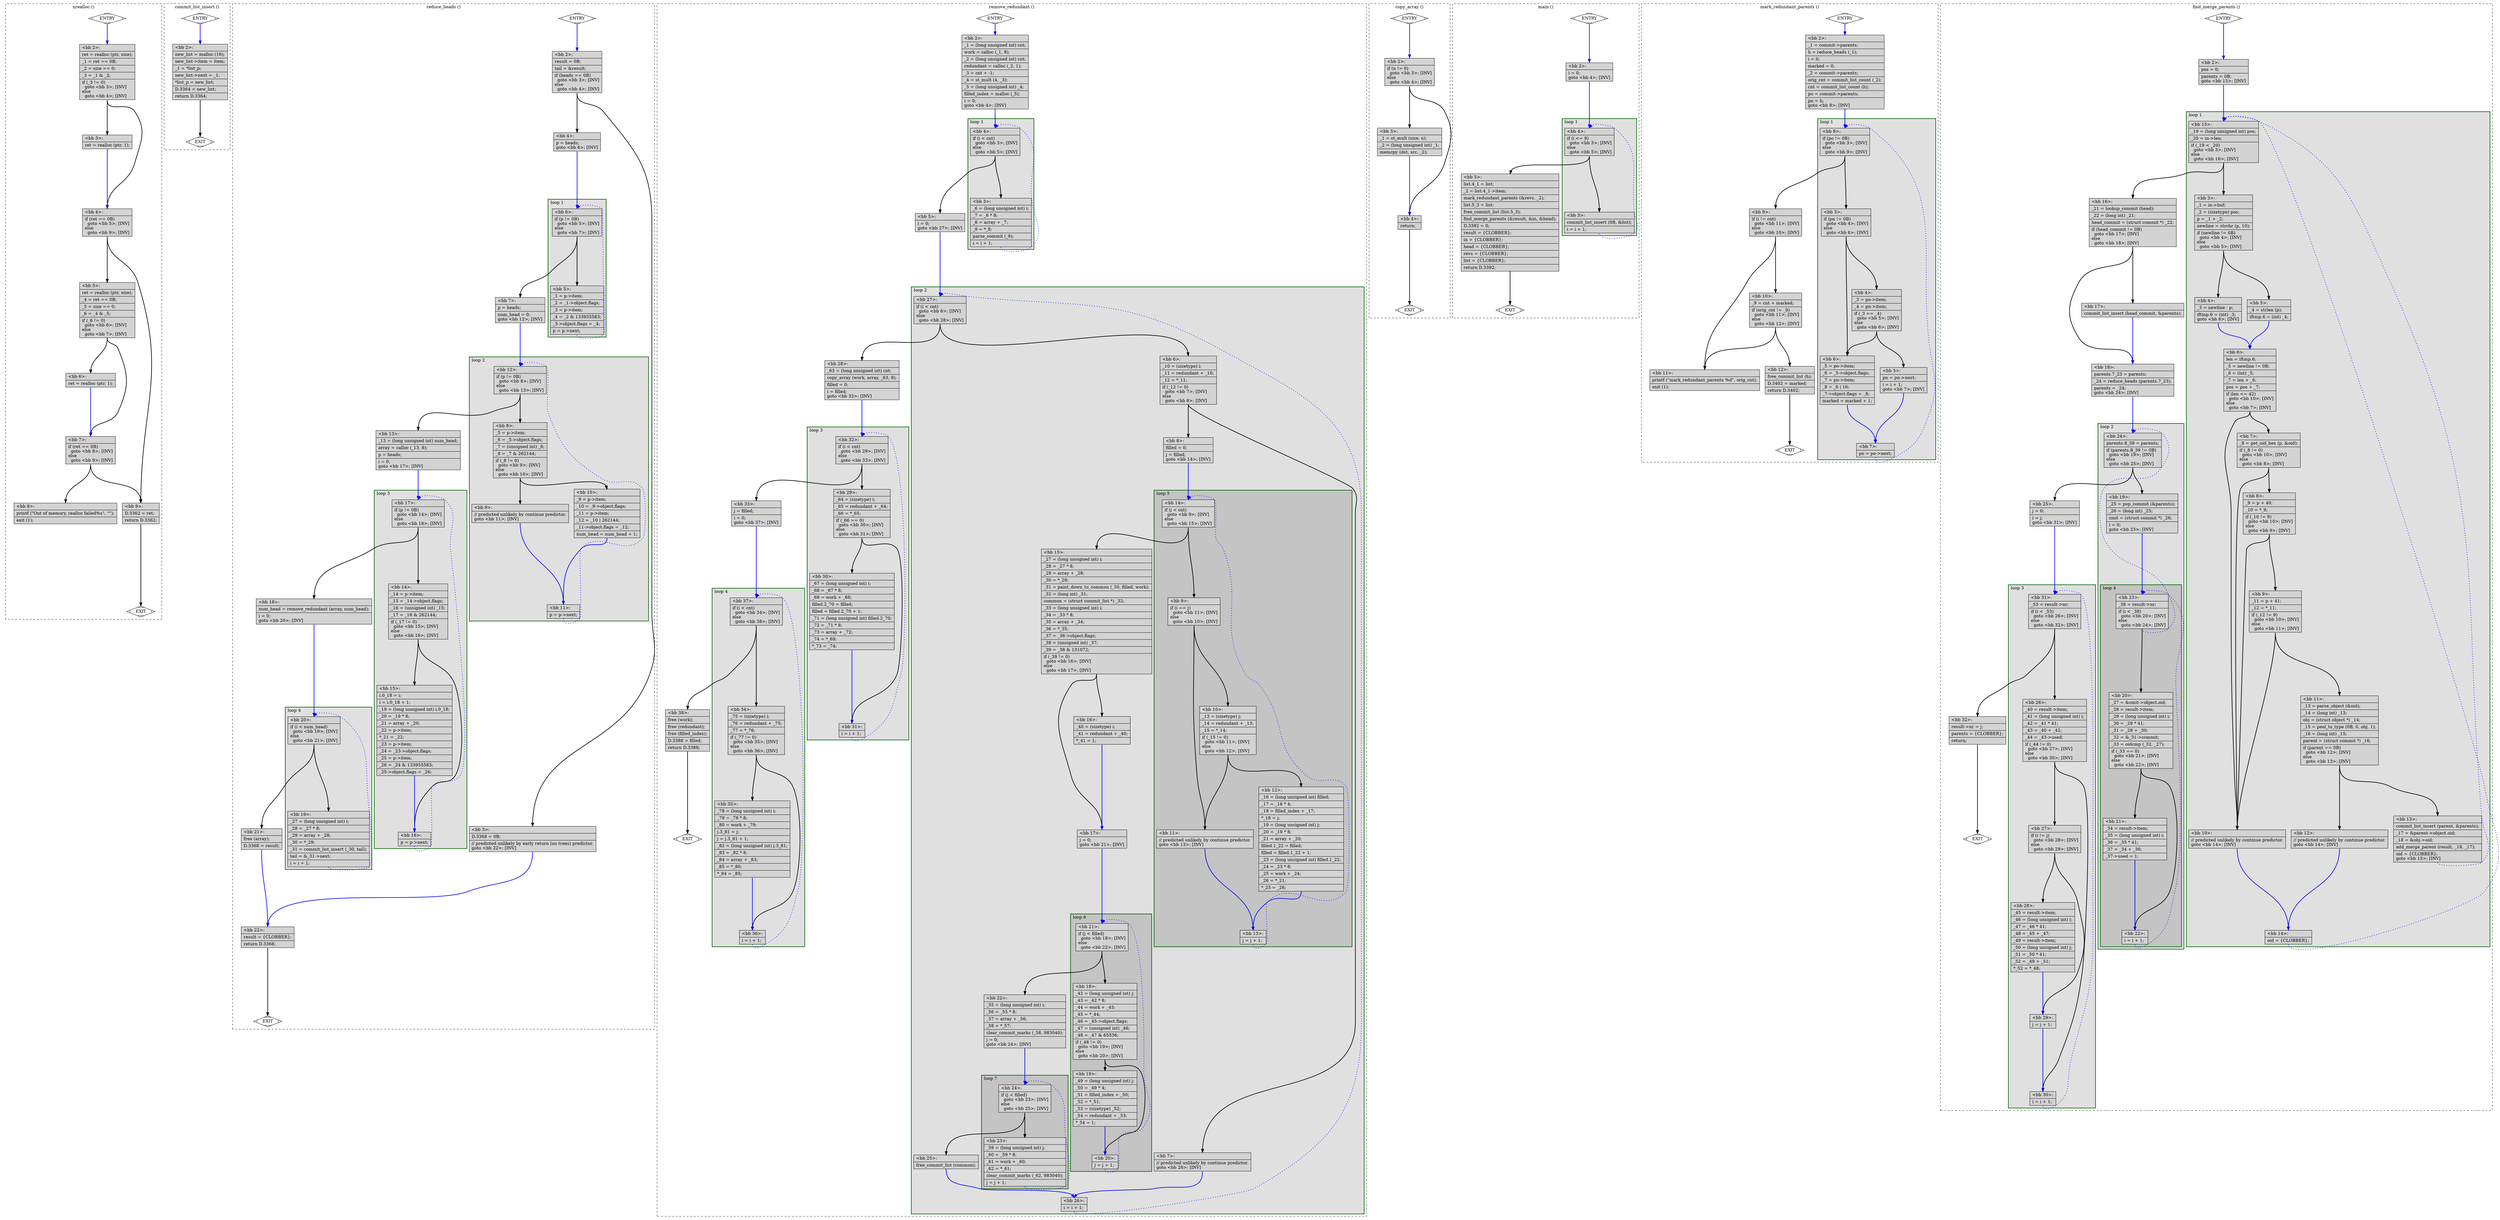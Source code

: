 digraph "test.o-git_leak_4.c.015t.cfg" {
overlap=false;
subgraph "cluster_xrealloc" {
	style="dashed";
	color="black";
	label="xrealloc ()";
	fn_26_basic_block_0 [shape=Mdiamond,style=filled,fillcolor=white,label="ENTRY"];

	fn_26_basic_block_1 [shape=Mdiamond,style=filled,fillcolor=white,label="EXIT"];

	fn_26_basic_block_2 [shape=record,style=filled,fillcolor=lightgrey,label="{\<bb\ 2\>:\l\
|ret\ =\ realloc\ (ptr,\ size);\l\
|_1\ =\ ret\ ==\ 0B;\l\
|_2\ =\ size\ ==\ 0;\l\
|_3\ =\ _1\ &\ _2;\l\
|if\ (_3\ !=\ 0)\l\
\ \ goto\ \<bb\ 3\>;\ [INV]\l\
else\l\
\ \ goto\ \<bb\ 4\>;\ [INV]\l\
}"];

	fn_26_basic_block_3 [shape=record,style=filled,fillcolor=lightgrey,label="{\<bb\ 3\>:\l\
|ret\ =\ realloc\ (ptr,\ 1);\l\
}"];

	fn_26_basic_block_4 [shape=record,style=filled,fillcolor=lightgrey,label="{\<bb\ 4\>:\l\
|if\ (ret\ ==\ 0B)\l\
\ \ goto\ \<bb\ 5\>;\ [INV]\l\
else\l\
\ \ goto\ \<bb\ 9\>;\ [INV]\l\
}"];

	fn_26_basic_block_5 [shape=record,style=filled,fillcolor=lightgrey,label="{\<bb\ 5\>:\l\
|ret\ =\ realloc\ (ptr,\ size);\l\
|_4\ =\ ret\ ==\ 0B;\l\
|_5\ =\ size\ ==\ 0;\l\
|_6\ =\ _4\ &\ _5;\l\
|if\ (_6\ !=\ 0)\l\
\ \ goto\ \<bb\ 6\>;\ [INV]\l\
else\l\
\ \ goto\ \<bb\ 7\>;\ [INV]\l\
}"];

	fn_26_basic_block_6 [shape=record,style=filled,fillcolor=lightgrey,label="{\<bb\ 6\>:\l\
|ret\ =\ realloc\ (ptr,\ 1);\l\
}"];

	fn_26_basic_block_7 [shape=record,style=filled,fillcolor=lightgrey,label="{\<bb\ 7\>:\l\
|if\ (ret\ ==\ 0B)\l\
\ \ goto\ \<bb\ 8\>;\ [INV]\l\
else\l\
\ \ goto\ \<bb\ 9\>;\ [INV]\l\
}"];

	fn_26_basic_block_8 [shape=record,style=filled,fillcolor=lightgrey,label="{\<bb\ 8\>:\l\
|printf\ (\"Out\ of\ memory,\ realloc\ failed%s\",\ \"\");\l\
|exit\ (1);\l\
}"];

	fn_26_basic_block_9 [shape=record,style=filled,fillcolor=lightgrey,label="{\<bb\ 9\>:\l\
|D.3362\ =\ ret;\l\
|return\ D.3362;\l\
}"];

	fn_26_basic_block_0:s -> fn_26_basic_block_2:n [style="solid,bold",color=blue,weight=100,constraint=true];
	fn_26_basic_block_2:s -> fn_26_basic_block_3:n [style="solid,bold",color=black,weight=10,constraint=true];
	fn_26_basic_block_2:s -> fn_26_basic_block_4:n [style="solid,bold",color=black,weight=10,constraint=true];
	fn_26_basic_block_3:s -> fn_26_basic_block_4:n [style="solid,bold",color=blue,weight=100,constraint=true];
	fn_26_basic_block_4:s -> fn_26_basic_block_5:n [style="solid,bold",color=black,weight=10,constraint=true];
	fn_26_basic_block_4:s -> fn_26_basic_block_9:n [style="solid,bold",color=black,weight=10,constraint=true];
	fn_26_basic_block_5:s -> fn_26_basic_block_6:n [style="solid,bold",color=black,weight=10,constraint=true];
	fn_26_basic_block_5:s -> fn_26_basic_block_7:n [style="solid,bold",color=black,weight=10,constraint=true];
	fn_26_basic_block_6:s -> fn_26_basic_block_7:n [style="solid,bold",color=blue,weight=100,constraint=true];
	fn_26_basic_block_7:s -> fn_26_basic_block_8:n [style="solid,bold",color=black,weight=10,constraint=true];
	fn_26_basic_block_7:s -> fn_26_basic_block_9:n [style="solid,bold",color=black,weight=10,constraint=true];
	fn_26_basic_block_9:s -> fn_26_basic_block_1:n [style="solid,bold",color=black,weight=10,constraint=true];
	fn_26_basic_block_0:s -> fn_26_basic_block_1:n [style="invis",constraint=true];
}
subgraph "cluster_commit_list_insert" {
	style="dashed";
	color="black";
	label="commit_list_insert ()";
	fn_27_basic_block_0 [shape=Mdiamond,style=filled,fillcolor=white,label="ENTRY"];

	fn_27_basic_block_1 [shape=Mdiamond,style=filled,fillcolor=white,label="EXIT"];

	fn_27_basic_block_2 [shape=record,style=filled,fillcolor=lightgrey,label="{\<bb\ 2\>:\l\
|new_list\ =\ malloc\ (16);\l\
|new_list-\>item\ =\ item;\l\
|_1\ =\ *list_p;\l\
|new_list-\>next\ =\ _1;\l\
|*list_p\ =\ new_list;\l\
|D.3364\ =\ new_list;\l\
|return\ D.3364;\l\
}"];

	fn_27_basic_block_0:s -> fn_27_basic_block_2:n [style="solid,bold",color=blue,weight=100,constraint=true];
	fn_27_basic_block_2:s -> fn_27_basic_block_1:n [style="solid,bold",color=black,weight=10,constraint=true];
	fn_27_basic_block_0:s -> fn_27_basic_block_1:n [style="invis",constraint=true];
}
subgraph "cluster_reduce_heads" {
	style="dashed";
	color="black";
	label="reduce_heads ()";
	subgraph cluster_29_4 {
	style="filled";
	color="darkgreen";
	fillcolor="grey88";
	label="loop 4";
	labeljust=l;
	penwidth=2;
	fn_29_basic_block_20 [shape=record,style=filled,fillcolor=lightgrey,label="{\<bb\ 20\>:\l\
|if\ (i\ \<\ num_head)\l\
\ \ goto\ \<bb\ 19\>;\ [INV]\l\
else\l\
\ \ goto\ \<bb\ 21\>;\ [INV]\l\
}"];

	fn_29_basic_block_19 [shape=record,style=filled,fillcolor=lightgrey,label="{\<bb\ 19\>:\l\
|_27\ =\ (long\ unsigned\ int)\ i;\l\
|_28\ =\ _27\ *\ 8;\l\
|_29\ =\ array\ +\ _28;\l\
|_30\ =\ *_29;\l\
|_31\ =\ commit_list_insert\ (_30,\ tail);\l\
|tail\ =\ &_31-\>next;\l\
|i\ =\ i\ +\ 1;\l\
}"];

	}
	subgraph cluster_29_3 {
	style="filled";
	color="darkgreen";
	fillcolor="grey88";
	label="loop 3";
	labeljust=l;
	penwidth=2;
	fn_29_basic_block_17 [shape=record,style=filled,fillcolor=lightgrey,label="{\<bb\ 17\>:\l\
|if\ (p\ !=\ 0B)\l\
\ \ goto\ \<bb\ 14\>;\ [INV]\l\
else\l\
\ \ goto\ \<bb\ 18\>;\ [INV]\l\
}"];

	fn_29_basic_block_14 [shape=record,style=filled,fillcolor=lightgrey,label="{\<bb\ 14\>:\l\
|_14\ =\ p-\>item;\l\
|_15\ =\ _14-\>object.flags;\l\
|_16\ =\ (unsigned\ int)\ _15;\l\
|_17\ =\ _16\ &\ 262144;\l\
|if\ (_17\ !=\ 0)\l\
\ \ goto\ \<bb\ 15\>;\ [INV]\l\
else\l\
\ \ goto\ \<bb\ 16\>;\ [INV]\l\
}"];

	fn_29_basic_block_15 [shape=record,style=filled,fillcolor=lightgrey,label="{\<bb\ 15\>:\l\
|i.0_18\ =\ i;\l\
|i\ =\ i.0_18\ +\ 1;\l\
|_19\ =\ (long\ unsigned\ int)\ i.0_18;\l\
|_20\ =\ _19\ *\ 8;\l\
|_21\ =\ array\ +\ _20;\l\
|_22\ =\ p-\>item;\l\
|*_21\ =\ _22;\l\
|_23\ =\ p-\>item;\l\
|_24\ =\ _23-\>object.flags;\l\
|_25\ =\ p-\>item;\l\
|_26\ =\ _24\ &\ 133955583;\l\
|_25-\>object.flags\ =\ _26;\l\
}"];

	fn_29_basic_block_16 [shape=record,style=filled,fillcolor=lightgrey,label="{\<bb\ 16\>:\l\
|p\ =\ p-\>next;\l\
}"];

	}
	subgraph cluster_29_2 {
	style="filled";
	color="darkgreen";
	fillcolor="grey88";
	label="loop 2";
	labeljust=l;
	penwidth=2;
	fn_29_basic_block_12 [shape=record,style=filled,fillcolor=lightgrey,label="{\<bb\ 12\>:\l\
|if\ (p\ !=\ 0B)\l\
\ \ goto\ \<bb\ 8\>;\ [INV]\l\
else\l\
\ \ goto\ \<bb\ 13\>;\ [INV]\l\
}"];

	fn_29_basic_block_8 [shape=record,style=filled,fillcolor=lightgrey,label="{\<bb\ 8\>:\l\
|_5\ =\ p-\>item;\l\
|_6\ =\ _5-\>object.flags;\l\
|_7\ =\ (unsigned\ int)\ _6;\l\
|_8\ =\ _7\ &\ 262144;\l\
|if\ (_8\ !=\ 0)\l\
\ \ goto\ \<bb\ 9\>;\ [INV]\l\
else\l\
\ \ goto\ \<bb\ 10\>;\ [INV]\l\
}"];

	fn_29_basic_block_9 [shape=record,style=filled,fillcolor=lightgrey,label="{\<bb\ 9\>:\l\
|//\ predicted\ unlikely\ by\ continue\ predictor.\l\
goto\ \<bb\ 11\>;\ [INV]\l\
}"];

	fn_29_basic_block_10 [shape=record,style=filled,fillcolor=lightgrey,label="{\<bb\ 10\>:\l\
|_9\ =\ p-\>item;\l\
|_10\ =\ _9-\>object.flags;\l\
|_11\ =\ p-\>item;\l\
|_12\ =\ _10\ \|\ 262144;\l\
|_11-\>object.flags\ =\ _12;\l\
|num_head\ =\ num_head\ +\ 1;\l\
}"];

	fn_29_basic_block_11 [shape=record,style=filled,fillcolor=lightgrey,label="{\<bb\ 11\>:\l\
|p\ =\ p-\>next;\l\
}"];

	}
	subgraph cluster_29_1 {
	style="filled";
	color="darkgreen";
	fillcolor="grey88";
	label="loop 1";
	labeljust=l;
	penwidth=2;
	fn_29_basic_block_6 [shape=record,style=filled,fillcolor=lightgrey,label="{\<bb\ 6\>:\l\
|if\ (p\ !=\ 0B)\l\
\ \ goto\ \<bb\ 5\>;\ [INV]\l\
else\l\
\ \ goto\ \<bb\ 7\>;\ [INV]\l\
}"];

	fn_29_basic_block_5 [shape=record,style=filled,fillcolor=lightgrey,label="{\<bb\ 5\>:\l\
|_1\ =\ p-\>item;\l\
|_2\ =\ _1-\>object.flags;\l\
|_3\ =\ p-\>item;\l\
|_4\ =\ _2\ &\ 133955583;\l\
|_3-\>object.flags\ =\ _4;\l\
|p\ =\ p-\>next;\l\
}"];

	}
	fn_29_basic_block_0 [shape=Mdiamond,style=filled,fillcolor=white,label="ENTRY"];

	fn_29_basic_block_1 [shape=Mdiamond,style=filled,fillcolor=white,label="EXIT"];

	fn_29_basic_block_2 [shape=record,style=filled,fillcolor=lightgrey,label="{\<bb\ 2\>:\l\
|result\ =\ 0B;\l\
|tail\ =\ &result;\l\
|if\ (heads\ ==\ 0B)\l\
\ \ goto\ \<bb\ 3\>;\ [INV]\l\
else\l\
\ \ goto\ \<bb\ 4\>;\ [INV]\l\
}"];

	fn_29_basic_block_3 [shape=record,style=filled,fillcolor=lightgrey,label="{\<bb\ 3\>:\l\
|D.3368\ =\ 0B;\l\
|//\ predicted\ unlikely\ by\ early\ return\ (on\ trees)\ predictor.\l\
goto\ \<bb\ 22\>;\ [INV]\l\
}"];

	fn_29_basic_block_4 [shape=record,style=filled,fillcolor=lightgrey,label="{\<bb\ 4\>:\l\
|p\ =\ heads;\l\
goto\ \<bb\ 6\>;\ [INV]\l\
}"];

	fn_29_basic_block_7 [shape=record,style=filled,fillcolor=lightgrey,label="{\<bb\ 7\>:\l\
|p\ =\ heads;\l\
|num_head\ =\ 0;\l\
goto\ \<bb\ 12\>;\ [INV]\l\
}"];

	fn_29_basic_block_13 [shape=record,style=filled,fillcolor=lightgrey,label="{\<bb\ 13\>:\l\
|_13\ =\ (long\ unsigned\ int)\ num_head;\l\
|array\ =\ calloc\ (_13,\ 8);\l\
|p\ =\ heads;\l\
|i\ =\ 0;\l\
goto\ \<bb\ 17\>;\ [INV]\l\
}"];

	fn_29_basic_block_18 [shape=record,style=filled,fillcolor=lightgrey,label="{\<bb\ 18\>:\l\
|num_head\ =\ remove_redundant\ (array,\ num_head);\l\
|i\ =\ 0;\l\
goto\ \<bb\ 20\>;\ [INV]\l\
}"];

	fn_29_basic_block_21 [shape=record,style=filled,fillcolor=lightgrey,label="{\<bb\ 21\>:\l\
|free\ (array);\l\
|D.3368\ =\ result;\l\
}"];

	fn_29_basic_block_22 [shape=record,style=filled,fillcolor=lightgrey,label="{\<bb\ 22\>:\l\
|result\ =\ \{CLOBBER\};\l\
|return\ D.3368;\l\
}"];

	fn_29_basic_block_0:s -> fn_29_basic_block_2:n [style="solid,bold",color=blue,weight=100,constraint=true];
	fn_29_basic_block_2:s -> fn_29_basic_block_3:n [style="solid,bold",color=black,weight=10,constraint=true];
	fn_29_basic_block_2:s -> fn_29_basic_block_4:n [style="solid,bold",color=black,weight=10,constraint=true];
	fn_29_basic_block_3:s -> fn_29_basic_block_22:n [style="solid,bold",color=blue,weight=100,constraint=true];
	fn_29_basic_block_4:s -> fn_29_basic_block_6:n [style="solid,bold",color=blue,weight=100,constraint=true];
	fn_29_basic_block_5:s -> fn_29_basic_block_6:n [style="dotted,bold",color=blue,weight=10,constraint=false];
	fn_29_basic_block_6:s -> fn_29_basic_block_5:n [style="solid,bold",color=black,weight=10,constraint=true];
	fn_29_basic_block_6:s -> fn_29_basic_block_7:n [style="solid,bold",color=black,weight=10,constraint=true];
	fn_29_basic_block_7:s -> fn_29_basic_block_12:n [style="solid,bold",color=blue,weight=100,constraint=true];
	fn_29_basic_block_8:s -> fn_29_basic_block_9:n [style="solid,bold",color=black,weight=10,constraint=true];
	fn_29_basic_block_8:s -> fn_29_basic_block_10:n [style="solid,bold",color=black,weight=10,constraint=true];
	fn_29_basic_block_9:s -> fn_29_basic_block_11:n [style="solid,bold",color=blue,weight=100,constraint=true];
	fn_29_basic_block_10:s -> fn_29_basic_block_11:n [style="solid,bold",color=blue,weight=100,constraint=true];
	fn_29_basic_block_11:s -> fn_29_basic_block_12:n [style="dotted,bold",color=blue,weight=10,constraint=false];
	fn_29_basic_block_12:s -> fn_29_basic_block_8:n [style="solid,bold",color=black,weight=10,constraint=true];
	fn_29_basic_block_12:s -> fn_29_basic_block_13:n [style="solid,bold",color=black,weight=10,constraint=true];
	fn_29_basic_block_13:s -> fn_29_basic_block_17:n [style="solid,bold",color=blue,weight=100,constraint=true];
	fn_29_basic_block_14:s -> fn_29_basic_block_15:n [style="solid,bold",color=black,weight=10,constraint=true];
	fn_29_basic_block_14:s -> fn_29_basic_block_16:n [style="solid,bold",color=black,weight=10,constraint=true];
	fn_29_basic_block_15:s -> fn_29_basic_block_16:n [style="solid,bold",color=blue,weight=100,constraint=true];
	fn_29_basic_block_16:s -> fn_29_basic_block_17:n [style="dotted,bold",color=blue,weight=10,constraint=false];
	fn_29_basic_block_17:s -> fn_29_basic_block_14:n [style="solid,bold",color=black,weight=10,constraint=true];
	fn_29_basic_block_17:s -> fn_29_basic_block_18:n [style="solid,bold",color=black,weight=10,constraint=true];
	fn_29_basic_block_18:s -> fn_29_basic_block_20:n [style="solid,bold",color=blue,weight=100,constraint=true];
	fn_29_basic_block_19:s -> fn_29_basic_block_20:n [style="dotted,bold",color=blue,weight=10,constraint=false];
	fn_29_basic_block_20:s -> fn_29_basic_block_19:n [style="solid,bold",color=black,weight=10,constraint=true];
	fn_29_basic_block_20:s -> fn_29_basic_block_21:n [style="solid,bold",color=black,weight=10,constraint=true];
	fn_29_basic_block_21:s -> fn_29_basic_block_22:n [style="solid,bold",color=blue,weight=100,constraint=true];
	fn_29_basic_block_22:s -> fn_29_basic_block_1:n [style="solid,bold",color=black,weight=10,constraint=true];
	fn_29_basic_block_0:s -> fn_29_basic_block_1:n [style="invis",constraint=true];
}
subgraph "cluster_remove_redundant" {
	style="dashed";
	color="black";
	label="remove_redundant ()";
	subgraph cluster_28_4 {
	style="filled";
	color="darkgreen";
	fillcolor="grey88";
	label="loop 4";
	labeljust=l;
	penwidth=2;
	fn_28_basic_block_37 [shape=record,style=filled,fillcolor=lightgrey,label="{\<bb\ 37\>:\l\
|if\ (i\ \<\ cnt)\l\
\ \ goto\ \<bb\ 34\>;\ [INV]\l\
else\l\
\ \ goto\ \<bb\ 38\>;\ [INV]\l\
}"];

	fn_28_basic_block_34 [shape=record,style=filled,fillcolor=lightgrey,label="{\<bb\ 34\>:\l\
|_75\ =\ (sizetype)\ i;\l\
|_76\ =\ redundant\ +\ _75;\l\
|_77\ =\ *_76;\l\
|if\ (_77\ !=\ 0)\l\
\ \ goto\ \<bb\ 35\>;\ [INV]\l\
else\l\
\ \ goto\ \<bb\ 36\>;\ [INV]\l\
}"];

	fn_28_basic_block_35 [shape=record,style=filled,fillcolor=lightgrey,label="{\<bb\ 35\>:\l\
|_78\ =\ (long\ unsigned\ int)\ i;\l\
|_79\ =\ _78\ *\ 8;\l\
|_80\ =\ work\ +\ _79;\l\
|j.3_81\ =\ j;\l\
|j\ =\ j.3_81\ +\ 1;\l\
|_82\ =\ (long\ unsigned\ int)\ j.3_81;\l\
|_83\ =\ _82\ *\ 8;\l\
|_84\ =\ array\ +\ _83;\l\
|_85\ =\ *_80;\l\
|*_84\ =\ _85;\l\
}"];

	fn_28_basic_block_36 [shape=record,style=filled,fillcolor=lightgrey,label="{\<bb\ 36\>:\l\
|i\ =\ i\ +\ 1;\l\
}"];

	}
	subgraph cluster_28_3 {
	style="filled";
	color="darkgreen";
	fillcolor="grey88";
	label="loop 3";
	labeljust=l;
	penwidth=2;
	fn_28_basic_block_32 [shape=record,style=filled,fillcolor=lightgrey,label="{\<bb\ 32\>:\l\
|if\ (i\ \<\ cnt)\l\
\ \ goto\ \<bb\ 29\>;\ [INV]\l\
else\l\
\ \ goto\ \<bb\ 33\>;\ [INV]\l\
}"];

	fn_28_basic_block_29 [shape=record,style=filled,fillcolor=lightgrey,label="{\<bb\ 29\>:\l\
|_64\ =\ (sizetype)\ i;\l\
|_65\ =\ redundant\ +\ _64;\l\
|_66\ =\ *_65;\l\
|if\ (_66\ ==\ 0)\l\
\ \ goto\ \<bb\ 30\>;\ [INV]\l\
else\l\
\ \ goto\ \<bb\ 31\>;\ [INV]\l\
}"];

	fn_28_basic_block_30 [shape=record,style=filled,fillcolor=lightgrey,label="{\<bb\ 30\>:\l\
|_67\ =\ (long\ unsigned\ int)\ i;\l\
|_68\ =\ _67\ *\ 8;\l\
|_69\ =\ work\ +\ _68;\l\
|filled.2_70\ =\ filled;\l\
|filled\ =\ filled.2_70\ +\ 1;\l\
|_71\ =\ (long\ unsigned\ int)\ filled.2_70;\l\
|_72\ =\ _71\ *\ 8;\l\
|_73\ =\ array\ +\ _72;\l\
|_74\ =\ *_69;\l\
|*_73\ =\ _74;\l\
}"];

	fn_28_basic_block_31 [shape=record,style=filled,fillcolor=lightgrey,label="{\<bb\ 31\>:\l\
|i\ =\ i\ +\ 1;\l\
}"];

	}
	subgraph cluster_28_2 {
	style="filled";
	color="darkgreen";
	fillcolor="grey88";
	label="loop 2";
	labeljust=l;
	penwidth=2;
	subgraph cluster_28_7 {
	style="filled";
	color="darkgreen";
	fillcolor="grey77";
	label="loop 7";
	labeljust=l;
	penwidth=2;
	fn_28_basic_block_24 [shape=record,style=filled,fillcolor=lightgrey,label="{\<bb\ 24\>:\l\
|if\ (j\ \<\ filled)\l\
\ \ goto\ \<bb\ 23\>;\ [INV]\l\
else\l\
\ \ goto\ \<bb\ 25\>;\ [INV]\l\
}"];

	fn_28_basic_block_23 [shape=record,style=filled,fillcolor=lightgrey,label="{\<bb\ 23\>:\l\
|_59\ =\ (long\ unsigned\ int)\ j;\l\
|_60\ =\ _59\ *\ 8;\l\
|_61\ =\ work\ +\ _60;\l\
|_62\ =\ *_61;\l\
|clear_commit_marks\ (_62,\ 983040);\l\
|j\ =\ j\ +\ 1;\l\
}"];

	}
	subgraph cluster_28_6 {
	style="filled";
	color="darkgreen";
	fillcolor="grey77";
	label="loop 6";
	labeljust=l;
	penwidth=2;
	fn_28_basic_block_21 [shape=record,style=filled,fillcolor=lightgrey,label="{\<bb\ 21\>:\l\
|if\ (j\ \<\ filled)\l\
\ \ goto\ \<bb\ 18\>;\ [INV]\l\
else\l\
\ \ goto\ \<bb\ 22\>;\ [INV]\l\
}"];

	fn_28_basic_block_18 [shape=record,style=filled,fillcolor=lightgrey,label="{\<bb\ 18\>:\l\
|_42\ =\ (long\ unsigned\ int)\ j;\l\
|_43\ =\ _42\ *\ 8;\l\
|_44\ =\ work\ +\ _43;\l\
|_45\ =\ *_44;\l\
|_46\ =\ _45-\>object.flags;\l\
|_47\ =\ (unsigned\ int)\ _46;\l\
|_48\ =\ _47\ &\ 65536;\l\
|if\ (_48\ !=\ 0)\l\
\ \ goto\ \<bb\ 19\>;\ [INV]\l\
else\l\
\ \ goto\ \<bb\ 20\>;\ [INV]\l\
}"];

	fn_28_basic_block_19 [shape=record,style=filled,fillcolor=lightgrey,label="{\<bb\ 19\>:\l\
|_49\ =\ (long\ unsigned\ int)\ j;\l\
|_50\ =\ _49\ *\ 4;\l\
|_51\ =\ filled_index\ +\ _50;\l\
|_52\ =\ *_51;\l\
|_53\ =\ (sizetype)\ _52;\l\
|_54\ =\ redundant\ +\ _53;\l\
|*_54\ =\ 1;\l\
}"];

	fn_28_basic_block_20 [shape=record,style=filled,fillcolor=lightgrey,label="{\<bb\ 20\>:\l\
|j\ =\ j\ +\ 1;\l\
}"];

	}
	subgraph cluster_28_5 {
	style="filled";
	color="darkgreen";
	fillcolor="grey77";
	label="loop 5";
	labeljust=l;
	penwidth=2;
	fn_28_basic_block_14 [shape=record,style=filled,fillcolor=lightgrey,label="{\<bb\ 14\>:\l\
|if\ (j\ \<\ cnt)\l\
\ \ goto\ \<bb\ 9\>;\ [INV]\l\
else\l\
\ \ goto\ \<bb\ 15\>;\ [INV]\l\
}"];

	fn_28_basic_block_9 [shape=record,style=filled,fillcolor=lightgrey,label="{\<bb\ 9\>:\l\
|if\ (i\ ==\ j)\l\
\ \ goto\ \<bb\ 11\>;\ [INV]\l\
else\l\
\ \ goto\ \<bb\ 10\>;\ [INV]\l\
}"];

	fn_28_basic_block_11 [shape=record,style=filled,fillcolor=lightgrey,label="{\<bb\ 11\>:\l\
|//\ predicted\ unlikely\ by\ continue\ predictor.\l\
goto\ \<bb\ 13\>;\ [INV]\l\
}"];

	fn_28_basic_block_10 [shape=record,style=filled,fillcolor=lightgrey,label="{\<bb\ 10\>:\l\
|_13\ =\ (sizetype)\ j;\l\
|_14\ =\ redundant\ +\ _13;\l\
|_15\ =\ *_14;\l\
|if\ (_15\ !=\ 0)\l\
\ \ goto\ \<bb\ 11\>;\ [INV]\l\
else\l\
\ \ goto\ \<bb\ 12\>;\ [INV]\l\
}"];

	fn_28_basic_block_13 [shape=record,style=filled,fillcolor=lightgrey,label="{\<bb\ 13\>:\l\
|j\ =\ j\ +\ 1;\l\
}"];

	fn_28_basic_block_12 [shape=record,style=filled,fillcolor=lightgrey,label="{\<bb\ 12\>:\l\
|_16\ =\ (long\ unsigned\ int)\ filled;\l\
|_17\ =\ _16\ *\ 4;\l\
|_18\ =\ filled_index\ +\ _17;\l\
|*_18\ =\ j;\l\
|_19\ =\ (long\ unsigned\ int)\ j;\l\
|_20\ =\ _19\ *\ 8;\l\
|_21\ =\ array\ +\ _20;\l\
|filled.1_22\ =\ filled;\l\
|filled\ =\ filled.1_22\ +\ 1;\l\
|_23\ =\ (long\ unsigned\ int)\ filled.1_22;\l\
|_24\ =\ _23\ *\ 8;\l\
|_25\ =\ work\ +\ _24;\l\
|_26\ =\ *_21;\l\
|*_25\ =\ _26;\l\
}"];

	}
	fn_28_basic_block_27 [shape=record,style=filled,fillcolor=lightgrey,label="{\<bb\ 27\>:\l\
|if\ (i\ \<\ cnt)\l\
\ \ goto\ \<bb\ 6\>;\ [INV]\l\
else\l\
\ \ goto\ \<bb\ 28\>;\ [INV]\l\
}"];

	fn_28_basic_block_6 [shape=record,style=filled,fillcolor=lightgrey,label="{\<bb\ 6\>:\l\
|_10\ =\ (sizetype)\ i;\l\
|_11\ =\ redundant\ +\ _10;\l\
|_12\ =\ *_11;\l\
|if\ (_12\ !=\ 0)\l\
\ \ goto\ \<bb\ 7\>;\ [INV]\l\
else\l\
\ \ goto\ \<bb\ 8\>;\ [INV]\l\
}"];

	fn_28_basic_block_7 [shape=record,style=filled,fillcolor=lightgrey,label="{\<bb\ 7\>:\l\
|//\ predicted\ unlikely\ by\ continue\ predictor.\l\
goto\ \<bb\ 26\>;\ [INV]\l\
}"];

	fn_28_basic_block_8 [shape=record,style=filled,fillcolor=lightgrey,label="{\<bb\ 8\>:\l\
|filled\ =\ 0;\l\
|j\ =\ filled;\l\
goto\ \<bb\ 14\>;\ [INV]\l\
}"];

	fn_28_basic_block_26 [shape=record,style=filled,fillcolor=lightgrey,label="{\<bb\ 26\>:\l\
|i\ =\ i\ +\ 1;\l\
}"];

	fn_28_basic_block_15 [shape=record,style=filled,fillcolor=lightgrey,label="{\<bb\ 15\>:\l\
|_27\ =\ (long\ unsigned\ int)\ i;\l\
|_28\ =\ _27\ *\ 8;\l\
|_29\ =\ array\ +\ _28;\l\
|_30\ =\ *_29;\l\
|_31\ =\ paint_down_to_common\ (_30,\ filled,\ work);\l\
|_32\ =\ (long\ int)\ _31;\l\
|common\ =\ (struct\ commit_list\ *)\ _32;\l\
|_33\ =\ (long\ unsigned\ int)\ i;\l\
|_34\ =\ _33\ *\ 8;\l\
|_35\ =\ array\ +\ _34;\l\
|_36\ =\ *_35;\l\
|_37\ =\ _36-\>object.flags;\l\
|_38\ =\ (unsigned\ int)\ _37;\l\
|_39\ =\ _38\ &\ 131072;\l\
|if\ (_39\ !=\ 0)\l\
\ \ goto\ \<bb\ 16\>;\ [INV]\l\
else\l\
\ \ goto\ \<bb\ 17\>;\ [INV]\l\
}"];

	fn_28_basic_block_16 [shape=record,style=filled,fillcolor=lightgrey,label="{\<bb\ 16\>:\l\
|_40\ =\ (sizetype)\ i;\l\
|_41\ =\ redundant\ +\ _40;\l\
|*_41\ =\ 1;\l\
}"];

	fn_28_basic_block_17 [shape=record,style=filled,fillcolor=lightgrey,label="{\<bb\ 17\>:\l\
|j\ =\ 0;\l\
goto\ \<bb\ 21\>;\ [INV]\l\
}"];

	fn_28_basic_block_22 [shape=record,style=filled,fillcolor=lightgrey,label="{\<bb\ 22\>:\l\
|_55\ =\ (long\ unsigned\ int)\ i;\l\
|_56\ =\ _55\ *\ 8;\l\
|_57\ =\ array\ +\ _56;\l\
|_58\ =\ *_57;\l\
|clear_commit_marks\ (_58,\ 983040);\l\
|j\ =\ 0;\l\
goto\ \<bb\ 24\>;\ [INV]\l\
}"];

	fn_28_basic_block_25 [shape=record,style=filled,fillcolor=lightgrey,label="{\<bb\ 25\>:\l\
|free_commit_list\ (common);\l\
}"];

	}
	subgraph cluster_28_1 {
	style="filled";
	color="darkgreen";
	fillcolor="grey88";
	label="loop 1";
	labeljust=l;
	penwidth=2;
	fn_28_basic_block_4 [shape=record,style=filled,fillcolor=lightgrey,label="{\<bb\ 4\>:\l\
|if\ (i\ \<\ cnt)\l\
\ \ goto\ \<bb\ 3\>;\ [INV]\l\
else\l\
\ \ goto\ \<bb\ 5\>;\ [INV]\l\
}"];

	fn_28_basic_block_3 [shape=record,style=filled,fillcolor=lightgrey,label="{\<bb\ 3\>:\l\
|_6\ =\ (long\ unsigned\ int)\ i;\l\
|_7\ =\ _6\ *\ 8;\l\
|_8\ =\ array\ +\ _7;\l\
|_9\ =\ *_8;\l\
|parse_commit\ (_9);\l\
|i\ =\ i\ +\ 1;\l\
}"];

	}
	fn_28_basic_block_0 [shape=Mdiamond,style=filled,fillcolor=white,label="ENTRY"];

	fn_28_basic_block_1 [shape=Mdiamond,style=filled,fillcolor=white,label="EXIT"];

	fn_28_basic_block_2 [shape=record,style=filled,fillcolor=lightgrey,label="{\<bb\ 2\>:\l\
|_1\ =\ (long\ unsigned\ int)\ cnt;\l\
|work\ =\ calloc\ (_1,\ 8);\l\
|_2\ =\ (long\ unsigned\ int)\ cnt;\l\
|redundant\ =\ calloc\ (_2,\ 1);\l\
|_3\ =\ cnt\ +\ -1;\l\
|_4\ =\ st_mult\ (4,\ _3);\l\
|_5\ =\ (long\ unsigned\ int)\ _4;\l\
|filled_index\ =\ malloc\ (_5);\l\
|i\ =\ 0;\l\
goto\ \<bb\ 4\>;\ [INV]\l\
}"];

	fn_28_basic_block_5 [shape=record,style=filled,fillcolor=lightgrey,label="{\<bb\ 5\>:\l\
|i\ =\ 0;\l\
goto\ \<bb\ 27\>;\ [INV]\l\
}"];

	fn_28_basic_block_28 [shape=record,style=filled,fillcolor=lightgrey,label="{\<bb\ 28\>:\l\
|_63\ =\ (long\ unsigned\ int)\ cnt;\l\
|copy_array\ (work,\ array,\ _63,\ 8);\l\
|filled\ =\ 0;\l\
|i\ =\ filled;\l\
goto\ \<bb\ 32\>;\ [INV]\l\
}"];

	fn_28_basic_block_33 [shape=record,style=filled,fillcolor=lightgrey,label="{\<bb\ 33\>:\l\
|j\ =\ filled;\l\
|i\ =\ 0;\l\
goto\ \<bb\ 37\>;\ [INV]\l\
}"];

	fn_28_basic_block_38 [shape=record,style=filled,fillcolor=lightgrey,label="{\<bb\ 38\>:\l\
|free\ (work);\l\
|free\ (redundant);\l\
|free\ (filled_index);\l\
|D.3388\ =\ filled;\l\
|return\ D.3388;\l\
}"];

	fn_28_basic_block_0:s -> fn_28_basic_block_2:n [style="solid,bold",color=blue,weight=100,constraint=true];
	fn_28_basic_block_2:s -> fn_28_basic_block_4:n [style="solid,bold",color=blue,weight=100,constraint=true];
	fn_28_basic_block_3:s -> fn_28_basic_block_4:n [style="dotted,bold",color=blue,weight=10,constraint=false];
	fn_28_basic_block_4:s -> fn_28_basic_block_3:n [style="solid,bold",color=black,weight=10,constraint=true];
	fn_28_basic_block_4:s -> fn_28_basic_block_5:n [style="solid,bold",color=black,weight=10,constraint=true];
	fn_28_basic_block_5:s -> fn_28_basic_block_27:n [style="solid,bold",color=blue,weight=100,constraint=true];
	fn_28_basic_block_6:s -> fn_28_basic_block_7:n [style="solid,bold",color=black,weight=10,constraint=true];
	fn_28_basic_block_6:s -> fn_28_basic_block_8:n [style="solid,bold",color=black,weight=10,constraint=true];
	fn_28_basic_block_7:s -> fn_28_basic_block_26:n [style="solid,bold",color=blue,weight=100,constraint=true];
	fn_28_basic_block_8:s -> fn_28_basic_block_14:n [style="solid,bold",color=blue,weight=100,constraint=true];
	fn_28_basic_block_9:s -> fn_28_basic_block_11:n [style="solid,bold",color=black,weight=10,constraint=true];
	fn_28_basic_block_9:s -> fn_28_basic_block_10:n [style="solid,bold",color=black,weight=10,constraint=true];
	fn_28_basic_block_10:s -> fn_28_basic_block_11:n [style="solid,bold",color=black,weight=10,constraint=true];
	fn_28_basic_block_10:s -> fn_28_basic_block_12:n [style="solid,bold",color=black,weight=10,constraint=true];
	fn_28_basic_block_11:s -> fn_28_basic_block_13:n [style="solid,bold",color=blue,weight=100,constraint=true];
	fn_28_basic_block_12:s -> fn_28_basic_block_13:n [style="solid,bold",color=blue,weight=100,constraint=true];
	fn_28_basic_block_13:s -> fn_28_basic_block_14:n [style="dotted,bold",color=blue,weight=10,constraint=false];
	fn_28_basic_block_14:s -> fn_28_basic_block_9:n [style="solid,bold",color=black,weight=10,constraint=true];
	fn_28_basic_block_14:s -> fn_28_basic_block_15:n [style="solid,bold",color=black,weight=10,constraint=true];
	fn_28_basic_block_15:s -> fn_28_basic_block_16:n [style="solid,bold",color=black,weight=10,constraint=true];
	fn_28_basic_block_15:s -> fn_28_basic_block_17:n [style="solid,bold",color=black,weight=10,constraint=true];
	fn_28_basic_block_16:s -> fn_28_basic_block_17:n [style="solid,bold",color=blue,weight=100,constraint=true];
	fn_28_basic_block_17:s -> fn_28_basic_block_21:n [style="solid,bold",color=blue,weight=100,constraint=true];
	fn_28_basic_block_18:s -> fn_28_basic_block_19:n [style="solid,bold",color=black,weight=10,constraint=true];
	fn_28_basic_block_18:s -> fn_28_basic_block_20:n [style="solid,bold",color=black,weight=10,constraint=true];
	fn_28_basic_block_19:s -> fn_28_basic_block_20:n [style="solid,bold",color=blue,weight=100,constraint=true];
	fn_28_basic_block_20:s -> fn_28_basic_block_21:n [style="dotted,bold",color=blue,weight=10,constraint=false];
	fn_28_basic_block_21:s -> fn_28_basic_block_18:n [style="solid,bold",color=black,weight=10,constraint=true];
	fn_28_basic_block_21:s -> fn_28_basic_block_22:n [style="solid,bold",color=black,weight=10,constraint=true];
	fn_28_basic_block_22:s -> fn_28_basic_block_24:n [style="solid,bold",color=blue,weight=100,constraint=true];
	fn_28_basic_block_23:s -> fn_28_basic_block_24:n [style="dotted,bold",color=blue,weight=10,constraint=false];
	fn_28_basic_block_24:s -> fn_28_basic_block_23:n [style="solid,bold",color=black,weight=10,constraint=true];
	fn_28_basic_block_24:s -> fn_28_basic_block_25:n [style="solid,bold",color=black,weight=10,constraint=true];
	fn_28_basic_block_25:s -> fn_28_basic_block_26:n [style="solid,bold",color=blue,weight=100,constraint=true];
	fn_28_basic_block_26:s -> fn_28_basic_block_27:n [style="dotted,bold",color=blue,weight=10,constraint=false];
	fn_28_basic_block_27:s -> fn_28_basic_block_6:n [style="solid,bold",color=black,weight=10,constraint=true];
	fn_28_basic_block_27:s -> fn_28_basic_block_28:n [style="solid,bold",color=black,weight=10,constraint=true];
	fn_28_basic_block_28:s -> fn_28_basic_block_32:n [style="solid,bold",color=blue,weight=100,constraint=true];
	fn_28_basic_block_29:s -> fn_28_basic_block_30:n [style="solid,bold",color=black,weight=10,constraint=true];
	fn_28_basic_block_29:s -> fn_28_basic_block_31:n [style="solid,bold",color=black,weight=10,constraint=true];
	fn_28_basic_block_30:s -> fn_28_basic_block_31:n [style="solid,bold",color=blue,weight=100,constraint=true];
	fn_28_basic_block_31:s -> fn_28_basic_block_32:n [style="dotted,bold",color=blue,weight=10,constraint=false];
	fn_28_basic_block_32:s -> fn_28_basic_block_29:n [style="solid,bold",color=black,weight=10,constraint=true];
	fn_28_basic_block_32:s -> fn_28_basic_block_33:n [style="solid,bold",color=black,weight=10,constraint=true];
	fn_28_basic_block_33:s -> fn_28_basic_block_37:n [style="solid,bold",color=blue,weight=100,constraint=true];
	fn_28_basic_block_34:s -> fn_28_basic_block_35:n [style="solid,bold",color=black,weight=10,constraint=true];
	fn_28_basic_block_34:s -> fn_28_basic_block_36:n [style="solid,bold",color=black,weight=10,constraint=true];
	fn_28_basic_block_35:s -> fn_28_basic_block_36:n [style="solid,bold",color=blue,weight=100,constraint=true];
	fn_28_basic_block_36:s -> fn_28_basic_block_37:n [style="dotted,bold",color=blue,weight=10,constraint=false];
	fn_28_basic_block_37:s -> fn_28_basic_block_34:n [style="solid,bold",color=black,weight=10,constraint=true];
	fn_28_basic_block_37:s -> fn_28_basic_block_38:n [style="solid,bold",color=black,weight=10,constraint=true];
	fn_28_basic_block_38:s -> fn_28_basic_block_1:n [style="solid,bold",color=black,weight=10,constraint=true];
	fn_28_basic_block_0:s -> fn_28_basic_block_1:n [style="invis",constraint=true];
}
subgraph "cluster_copy_array" {
	style="dashed";
	color="black";
	label="copy_array ()";
	fn_22_basic_block_0 [shape=Mdiamond,style=filled,fillcolor=white,label="ENTRY"];

	fn_22_basic_block_1 [shape=Mdiamond,style=filled,fillcolor=white,label="EXIT"];

	fn_22_basic_block_2 [shape=record,style=filled,fillcolor=lightgrey,label="{\<bb\ 2\>:\l\
|if\ (n\ !=\ 0)\l\
\ \ goto\ \<bb\ 3\>;\ [INV]\l\
else\l\
\ \ goto\ \<bb\ 4\>;\ [INV]\l\
}"];

	fn_22_basic_block_3 [shape=record,style=filled,fillcolor=lightgrey,label="{\<bb\ 3\>:\l\
|_1\ =\ st_mult\ (size,\ n);\l\
|_2\ =\ (long\ unsigned\ int)\ _1;\l\
|memcpy\ (dst,\ src,\ _2);\l\
}"];

	fn_22_basic_block_4 [shape=record,style=filled,fillcolor=lightgrey,label="{\<bb\ 4\>:\l\
|return;\l\
}"];

	fn_22_basic_block_0:s -> fn_22_basic_block_2:n [style="solid,bold",color=blue,weight=100,constraint=true];
	fn_22_basic_block_2:s -> fn_22_basic_block_3:n [style="solid,bold",color=black,weight=10,constraint=true];
	fn_22_basic_block_2:s -> fn_22_basic_block_4:n [style="solid,bold",color=black,weight=10,constraint=true];
	fn_22_basic_block_3:s -> fn_22_basic_block_4:n [style="solid,bold",color=blue,weight=100,constraint=true];
	fn_22_basic_block_4:s -> fn_22_basic_block_1:n [style="solid,bold",color=black,weight=10,constraint=true];
	fn_22_basic_block_0:s -> fn_22_basic_block_1:n [style="invis",constraint=true];
}
subgraph "cluster_main" {
	style="dashed";
	color="black";
	label="main ()";
	subgraph cluster_32_1 {
	style="filled";
	color="darkgreen";
	fillcolor="grey88";
	label="loop 1";
	labeljust=l;
	penwidth=2;
	fn_32_basic_block_4 [shape=record,style=filled,fillcolor=lightgrey,label="{\<bb\ 4\>:\l\
|if\ (i\ \<=\ 9)\l\
\ \ goto\ \<bb\ 3\>;\ [INV]\l\
else\l\
\ \ goto\ \<bb\ 5\>;\ [INV]\l\
}"];

	fn_32_basic_block_3 [shape=record,style=filled,fillcolor=lightgrey,label="{\<bb\ 3\>:\l\
|commit_list_insert\ (0B,\ &list);\l\
|i\ =\ i\ +\ 1;\l\
}"];

	}
	fn_32_basic_block_0 [shape=Mdiamond,style=filled,fillcolor=white,label="ENTRY"];

	fn_32_basic_block_1 [shape=Mdiamond,style=filled,fillcolor=white,label="EXIT"];

	fn_32_basic_block_2 [shape=record,style=filled,fillcolor=lightgrey,label="{\<bb\ 2\>:\l\
|i\ =\ 0;\l\
goto\ \<bb\ 4\>;\ [INV]\l\
}"];

	fn_32_basic_block_5 [shape=record,style=filled,fillcolor=lightgrey,label="{\<bb\ 5\>:\l\
|list.4_1\ =\ list;\l\
|_2\ =\ list.4_1-\>item;\l\
|mark_redundant_parents\ (&revs,\ _2);\l\
|list.5_3\ =\ list;\l\
|free_commit_list\ (list.5_3);\l\
|find_merge_parents\ (&result,\ &in,\ &head);\l\
|D.3392\ =\ 0;\l\
|result\ =\ \{CLOBBER\};\l\
|in\ =\ \{CLOBBER\};\l\
|head\ =\ \{CLOBBER\};\l\
|revs\ =\ \{CLOBBER\};\l\
|list\ =\ \{CLOBBER\};\l\
|return\ D.3392;\l\
}"];

	fn_32_basic_block_0:s -> fn_32_basic_block_2:n [style="solid,bold",color=blue,weight=100,constraint=true];
	fn_32_basic_block_2:s -> fn_32_basic_block_4:n [style="solid,bold",color=blue,weight=100,constraint=true];
	fn_32_basic_block_3:s -> fn_32_basic_block_4:n [style="dotted,bold",color=blue,weight=10,constraint=false];
	fn_32_basic_block_4:s -> fn_32_basic_block_3:n [style="solid,bold",color=black,weight=10,constraint=true];
	fn_32_basic_block_4:s -> fn_32_basic_block_5:n [style="solid,bold",color=black,weight=10,constraint=true];
	fn_32_basic_block_5:s -> fn_32_basic_block_1:n [style="solid,bold",color=black,weight=10,constraint=true];
	fn_32_basic_block_0:s -> fn_32_basic_block_1:n [style="invis",constraint=true];
}
subgraph "cluster_mark_redundant_parents" {
	style="dashed";
	color="black";
	label="mark_redundant_parents ()";
	subgraph cluster_31_1 {
	style="filled";
	color="darkgreen";
	fillcolor="grey88";
	label="loop 1";
	labeljust=l;
	penwidth=2;
	fn_31_basic_block_8 [shape=record,style=filled,fillcolor=lightgrey,label="{\<bb\ 8\>:\l\
|if\ (po\ !=\ 0B)\l\
\ \ goto\ \<bb\ 3\>;\ [INV]\l\
else\l\
\ \ goto\ \<bb\ 9\>;\ [INV]\l\
}"];

	fn_31_basic_block_3 [shape=record,style=filled,fillcolor=lightgrey,label="{\<bb\ 3\>:\l\
|if\ (pn\ !=\ 0B)\l\
\ \ goto\ \<bb\ 4\>;\ [INV]\l\
else\l\
\ \ goto\ \<bb\ 6\>;\ [INV]\l\
}"];

	fn_31_basic_block_4 [shape=record,style=filled,fillcolor=lightgrey,label="{\<bb\ 4\>:\l\
|_3\ =\ po-\>item;\l\
|_4\ =\ pn-\>item;\l\
|if\ (_3\ ==\ _4)\l\
\ \ goto\ \<bb\ 5\>;\ [INV]\l\
else\l\
\ \ goto\ \<bb\ 6\>;\ [INV]\l\
}"];

	fn_31_basic_block_6 [shape=record,style=filled,fillcolor=lightgrey,label="{\<bb\ 6\>:\l\
|_5\ =\ po-\>item;\l\
|_6\ =\ _5-\>object.flags;\l\
|_7\ =\ po-\>item;\l\
|_8\ =\ _6\ \|\ 16;\l\
|_7-\>object.flags\ =\ _8;\l\
|marked\ =\ marked\ +\ 1;\l\
}"];

	fn_31_basic_block_5 [shape=record,style=filled,fillcolor=lightgrey,label="{\<bb\ 5\>:\l\
|pn\ =\ pn-\>next;\l\
|i\ =\ i\ +\ 1;\l\
goto\ \<bb\ 7\>;\ [INV]\l\
}"];

	fn_31_basic_block_7 [shape=record,style=filled,fillcolor=lightgrey,label="{\<bb\ 7\>:\l\
|po\ =\ po-\>next;\l\
}"];

	}
	fn_31_basic_block_0 [shape=Mdiamond,style=filled,fillcolor=white,label="ENTRY"];

	fn_31_basic_block_1 [shape=Mdiamond,style=filled,fillcolor=white,label="EXIT"];

	fn_31_basic_block_2 [shape=record,style=filled,fillcolor=lightgrey,label="{\<bb\ 2\>:\l\
|_1\ =\ commit-\>parents;\l\
|h\ =\ reduce_heads\ (_1);\l\
|i\ =\ 0;\l\
|marked\ =\ 0;\l\
|_2\ =\ commit-\>parents;\l\
|orig_cnt\ =\ commit_list_count\ (_2);\l\
|cnt\ =\ commit_list_count\ (h);\l\
|po\ =\ commit-\>parents;\l\
|pn\ =\ h;\l\
goto\ \<bb\ 8\>;\ [INV]\l\
}"];

	fn_31_basic_block_9 [shape=record,style=filled,fillcolor=lightgrey,label="{\<bb\ 9\>:\l\
|if\ (i\ !=\ cnt)\l\
\ \ goto\ \<bb\ 11\>;\ [INV]\l\
else\l\
\ \ goto\ \<bb\ 10\>;\ [INV]\l\
}"];

	fn_31_basic_block_10 [shape=record,style=filled,fillcolor=lightgrey,label="{\<bb\ 10\>:\l\
|_9\ =\ cnt\ +\ marked;\l\
|if\ (orig_cnt\ !=\ _9)\l\
\ \ goto\ \<bb\ 11\>;\ [INV]\l\
else\l\
\ \ goto\ \<bb\ 12\>;\ [INV]\l\
}"];

	fn_31_basic_block_11 [shape=record,style=filled,fillcolor=lightgrey,label="{\<bb\ 11\>:\l\
|printf\ (\"mark_redundant_parents\ %d\",\ orig_cnt);\l\
|exit\ (1);\l\
}"];

	fn_31_basic_block_12 [shape=record,style=filled,fillcolor=lightgrey,label="{\<bb\ 12\>:\l\
|free_commit_list\ (h);\l\
|D.3402\ =\ marked;\l\
|return\ D.3402;\l\
}"];

	fn_31_basic_block_0:s -> fn_31_basic_block_2:n [style="solid,bold",color=blue,weight=100,constraint=true];
	fn_31_basic_block_2:s -> fn_31_basic_block_8:n [style="solid,bold",color=blue,weight=100,constraint=true];
	fn_31_basic_block_3:s -> fn_31_basic_block_4:n [style="solid,bold",color=black,weight=10,constraint=true];
	fn_31_basic_block_3:s -> fn_31_basic_block_6:n [style="solid,bold",color=black,weight=10,constraint=true];
	fn_31_basic_block_4:s -> fn_31_basic_block_5:n [style="solid,bold",color=black,weight=10,constraint=true];
	fn_31_basic_block_4:s -> fn_31_basic_block_6:n [style="solid,bold",color=black,weight=10,constraint=true];
	fn_31_basic_block_5:s -> fn_31_basic_block_7:n [style="solid,bold",color=blue,weight=100,constraint=true];
	fn_31_basic_block_6:s -> fn_31_basic_block_7:n [style="solid,bold",color=blue,weight=100,constraint=true];
	fn_31_basic_block_7:s -> fn_31_basic_block_8:n [style="dotted,bold",color=blue,weight=10,constraint=false];
	fn_31_basic_block_8:s -> fn_31_basic_block_3:n [style="solid,bold",color=black,weight=10,constraint=true];
	fn_31_basic_block_8:s -> fn_31_basic_block_9:n [style="solid,bold",color=black,weight=10,constraint=true];
	fn_31_basic_block_9:s -> fn_31_basic_block_11:n [style="solid,bold",color=black,weight=10,constraint=true];
	fn_31_basic_block_9:s -> fn_31_basic_block_10:n [style="solid,bold",color=black,weight=10,constraint=true];
	fn_31_basic_block_10:s -> fn_31_basic_block_11:n [style="solid,bold",color=black,weight=10,constraint=true];
	fn_31_basic_block_10:s -> fn_31_basic_block_12:n [style="solid,bold",color=black,weight=10,constraint=true];
	fn_31_basic_block_12:s -> fn_31_basic_block_1:n [style="solid,bold",color=black,weight=10,constraint=true];
	fn_31_basic_block_0:s -> fn_31_basic_block_1:n [style="invis",constraint=true];
}
subgraph "cluster_find_merge_parents" {
	style="dashed";
	color="black";
	label="find_merge_parents ()";
	subgraph cluster_30_3 {
	style="filled";
	color="darkgreen";
	fillcolor="grey88";
	label="loop 3";
	labeljust=l;
	penwidth=2;
	fn_30_basic_block_31 [shape=record,style=filled,fillcolor=lightgrey,label="{\<bb\ 31\>:\l\
|_53\ =\ result-\>nr;\l\
|if\ (i\ \<\ _53)\l\
\ \ goto\ \<bb\ 26\>;\ [INV]\l\
else\l\
\ \ goto\ \<bb\ 32\>;\ [INV]\l\
}"];

	fn_30_basic_block_26 [shape=record,style=filled,fillcolor=lightgrey,label="{\<bb\ 26\>:\l\
|_40\ =\ result-\>item;\l\
|_41\ =\ (long\ unsigned\ int)\ i;\l\
|_42\ =\ _41\ *\ 41;\l\
|_43\ =\ _40\ +\ _42;\l\
|_44\ =\ _43-\>used;\l\
|if\ (_44\ !=\ 0)\l\
\ \ goto\ \<bb\ 27\>;\ [INV]\l\
else\l\
\ \ goto\ \<bb\ 30\>;\ [INV]\l\
}"];

	fn_30_basic_block_27 [shape=record,style=filled,fillcolor=lightgrey,label="{\<bb\ 27\>:\l\
|if\ (i\ !=\ j)\l\
\ \ goto\ \<bb\ 28\>;\ [INV]\l\
else\l\
\ \ goto\ \<bb\ 29\>;\ [INV]\l\
}"];

	fn_30_basic_block_30 [shape=record,style=filled,fillcolor=lightgrey,label="{\<bb\ 30\>:\l\
|i\ =\ i\ +\ 1;\l\
}"];

	fn_30_basic_block_28 [shape=record,style=filled,fillcolor=lightgrey,label="{\<bb\ 28\>:\l\
|_45\ =\ result-\>item;\l\
|_46\ =\ (long\ unsigned\ int)\ i;\l\
|_47\ =\ _46\ *\ 41;\l\
|_48\ =\ _45\ +\ _47;\l\
|_49\ =\ result-\>item;\l\
|_50\ =\ (long\ unsigned\ int)\ j;\l\
|_51\ =\ _50\ *\ 41;\l\
|_52\ =\ _49\ +\ _51;\l\
|*_52\ =\ *_48;\l\
}"];

	fn_30_basic_block_29 [shape=record,style=filled,fillcolor=lightgrey,label="{\<bb\ 29\>:\l\
|j\ =\ j\ +\ 1;\l\
}"];

	}
	subgraph cluster_30_2 {
	style="filled";
	color="darkgreen";
	fillcolor="grey88";
	label="loop 2";
	labeljust=l;
	penwidth=2;
	subgraph cluster_30_4 {
	style="filled";
	color="darkgreen";
	fillcolor="grey77";
	label="loop 4";
	labeljust=l;
	penwidth=2;
	fn_30_basic_block_23 [shape=record,style=filled,fillcolor=lightgrey,label="{\<bb\ 23\>:\l\
|_38\ =\ result-\>nr;\l\
|if\ (i\ \<\ _38)\l\
\ \ goto\ \<bb\ 20\>;\ [INV]\l\
else\l\
\ \ goto\ \<bb\ 24\>;\ [INV]\l\
}"];

	fn_30_basic_block_20 [shape=record,style=filled,fillcolor=lightgrey,label="{\<bb\ 20\>:\l\
|_27\ =\ &cmit-\>object.oid;\l\
|_28\ =\ result-\>item;\l\
|_29\ =\ (long\ unsigned\ int)\ i;\l\
|_30\ =\ _29\ *\ 41;\l\
|_31\ =\ _28\ +\ _30;\l\
|_32\ =\ &_31-\>commit;\l\
|_33\ =\ oidcmp\ (_32,\ _27);\l\
|if\ (_33\ ==\ 0)\l\
\ \ goto\ \<bb\ 21\>;\ [INV]\l\
else\l\
\ \ goto\ \<bb\ 22\>;\ [INV]\l\
}"];

	fn_30_basic_block_21 [shape=record,style=filled,fillcolor=lightgrey,label="{\<bb\ 21\>:\l\
|_34\ =\ result-\>item;\l\
|_35\ =\ (long\ unsigned\ int)\ i;\l\
|_36\ =\ _35\ *\ 41;\l\
|_37\ =\ _34\ +\ _36;\l\
|_37-\>used\ =\ 1;\l\
}"];

	fn_30_basic_block_22 [shape=record,style=filled,fillcolor=lightgrey,label="{\<bb\ 22\>:\l\
|i\ =\ i\ +\ 1;\l\
}"];

	}
	fn_30_basic_block_24 [shape=record,style=filled,fillcolor=lightgrey,label="{\<bb\ 24\>:\l\
|parents.8_39\ =\ parents;\l\
|if\ (parents.8_39\ !=\ 0B)\l\
\ \ goto\ \<bb\ 19\>;\ [INV]\l\
else\l\
\ \ goto\ \<bb\ 25\>;\ [INV]\l\
}"];

	fn_30_basic_block_19 [shape=record,style=filled,fillcolor=lightgrey,label="{\<bb\ 19\>:\l\
|_25\ =\ pop_commit\ (&parents);\l\
|_26\ =\ (long\ int)\ _25;\l\
|cmit\ =\ (struct\ commit\ *)\ _26;\l\
|i\ =\ 0;\l\
goto\ \<bb\ 23\>;\ [INV]\l\
}"];

	}
	subgraph cluster_30_1 {
	style="filled";
	color="darkgreen";
	fillcolor="grey88";
	label="loop 1";
	labeljust=l;
	penwidth=2;
	fn_30_basic_block_15 [shape=record,style=filled,fillcolor=lightgrey,label="{\<bb\ 15\>:\l\
|_19\ =\ (long\ unsigned\ int)\ pos;\l\
|_20\ =\ in-\>len;\l\
|if\ (_19\ \<\ _20)\l\
\ \ goto\ \<bb\ 3\>;\ [INV]\l\
else\l\
\ \ goto\ \<bb\ 16\>;\ [INV]\l\
}"];

	fn_30_basic_block_3 [shape=record,style=filled,fillcolor=lightgrey,label="{\<bb\ 3\>:\l\
|_1\ =\ in-\>buf;\l\
|_2\ =\ (sizetype)\ pos;\l\
|p\ =\ _1\ +\ _2;\l\
|newline\ =\ strchr\ (p,\ 10);\l\
|if\ (newline\ !=\ 0B)\l\
\ \ goto\ \<bb\ 4\>;\ [INV]\l\
else\l\
\ \ goto\ \<bb\ 5\>;\ [INV]\l\
}"];

	fn_30_basic_block_4 [shape=record,style=filled,fillcolor=lightgrey,label="{\<bb\ 4\>:\l\
|_3\ =\ newline\ -\ p;\l\
|iftmp.6\ =\ (int)\ _3;\l\
goto\ \<bb\ 6\>;\ [INV]\l\
}"];

	fn_30_basic_block_5 [shape=record,style=filled,fillcolor=lightgrey,label="{\<bb\ 5\>:\l\
|_4\ =\ strlen\ (p);\l\
|iftmp.6\ =\ (int)\ _4;\l\
}"];

	fn_30_basic_block_6 [shape=record,style=filled,fillcolor=lightgrey,label="{\<bb\ 6\>:\l\
|len\ =\ iftmp.6;\l\
|_5\ =\ newline\ !=\ 0B;\l\
|_6\ =\ (int)\ _5;\l\
|_7\ =\ len\ +\ _6;\l\
|pos\ =\ pos\ +\ _7;\l\
|if\ (len\ \<=\ 42)\l\
\ \ goto\ \<bb\ 10\>;\ [INV]\l\
else\l\
\ \ goto\ \<bb\ 7\>;\ [INV]\l\
}"];

	fn_30_basic_block_10 [shape=record,style=filled,fillcolor=lightgrey,label="{\<bb\ 10\>:\l\
|//\ predicted\ unlikely\ by\ continue\ predictor.\l\
goto\ \<bb\ 14\>;\ [INV]\l\
}"];

	fn_30_basic_block_7 [shape=record,style=filled,fillcolor=lightgrey,label="{\<bb\ 7\>:\l\
|_8\ =\ get_oid_hex\ (p,\ &oid);\l\
|if\ (_8\ !=\ 0)\l\
\ \ goto\ \<bb\ 10\>;\ [INV]\l\
else\l\
\ \ goto\ \<bb\ 8\>;\ [INV]\l\
}"];

	fn_30_basic_block_14 [shape=record,style=filled,fillcolor=lightgrey,label="{\<bb\ 14\>:\l\
|oid\ =\ \{CLOBBER\};\l\
}"];

	fn_30_basic_block_8 [shape=record,style=filled,fillcolor=lightgrey,label="{\<bb\ 8\>:\l\
|_9\ =\ p\ +\ 40;\l\
|_10\ =\ *_9;\l\
|if\ (_10\ !=\ 9)\l\
\ \ goto\ \<bb\ 10\>;\ [INV]\l\
else\l\
\ \ goto\ \<bb\ 9\>;\ [INV]\l\
}"];

	fn_30_basic_block_9 [shape=record,style=filled,fillcolor=lightgrey,label="{\<bb\ 9\>:\l\
|_11\ =\ p\ +\ 41;\l\
|_12\ =\ *_11;\l\
|if\ (_12\ !=\ 9)\l\
\ \ goto\ \<bb\ 10\>;\ [INV]\l\
else\l\
\ \ goto\ \<bb\ 11\>;\ [INV]\l\
}"];

	fn_30_basic_block_11 [shape=record,style=filled,fillcolor=lightgrey,label="{\<bb\ 11\>:\l\
|_13\ =\ parse_object\ (&oid);\l\
|_14\ =\ (long\ int)\ _13;\l\
|obj\ =\ (struct\ object\ *)\ _14;\l\
|_15\ =\ peel_to_type\ (0B,\ 0,\ obj,\ 1);\l\
|_16\ =\ (long\ int)\ _15;\l\
|parent\ =\ (struct\ commit\ *)\ _16;\l\
|if\ (parent\ ==\ 0B)\l\
\ \ goto\ \<bb\ 12\>;\ [INV]\l\
else\l\
\ \ goto\ \<bb\ 13\>;\ [INV]\l\
}"];

	fn_30_basic_block_12 [shape=record,style=filled,fillcolor=lightgrey,label="{\<bb\ 12\>:\l\
|//\ predicted\ unlikely\ by\ continue\ predictor.\l\
goto\ \<bb\ 14\>;\ [INV]\l\
}"];

	fn_30_basic_block_13 [shape=record,style=filled,fillcolor=lightgrey,label="{\<bb\ 13\>:\l\
|commit_list_insert\ (parent,\ &parents);\l\
|_17\ =\ &parent-\>object.oid;\l\
|_18\ =\ &obj-\>oid;\l\
|add_merge_parent\ (result,\ _18,\ _17);\l\
|oid\ =\ \{CLOBBER\};\l\
goto\ \<bb\ 15\>;\ [INV]\l\
}"];

	}
	fn_30_basic_block_0 [shape=Mdiamond,style=filled,fillcolor=white,label="ENTRY"];

	fn_30_basic_block_1 [shape=Mdiamond,style=filled,fillcolor=white,label="EXIT"];

	fn_30_basic_block_2 [shape=record,style=filled,fillcolor=lightgrey,label="{\<bb\ 2\>:\l\
|pos\ =\ 0;\l\
|parents\ =\ 0B;\l\
goto\ \<bb\ 15\>;\ [INV]\l\
}"];

	fn_30_basic_block_16 [shape=record,style=filled,fillcolor=lightgrey,label="{\<bb\ 16\>:\l\
|_21\ =\ lookup_commit\ (head);\l\
|_22\ =\ (long\ int)\ _21;\l\
|head_commit\ =\ (struct\ commit\ *)\ _22;\l\
|if\ (head_commit\ !=\ 0B)\l\
\ \ goto\ \<bb\ 17\>;\ [INV]\l\
else\l\
\ \ goto\ \<bb\ 18\>;\ [INV]\l\
}"];

	fn_30_basic_block_17 [shape=record,style=filled,fillcolor=lightgrey,label="{\<bb\ 17\>:\l\
|commit_list_insert\ (head_commit,\ &parents);\l\
}"];

	fn_30_basic_block_18 [shape=record,style=filled,fillcolor=lightgrey,label="{\<bb\ 18\>:\l\
|parents.7_23\ =\ parents;\l\
|_24\ =\ reduce_heads\ (parents.7_23);\l\
|parents\ =\ _24;\l\
goto\ \<bb\ 24\>;\ [INV]\l\
}"];

	fn_30_basic_block_25 [shape=record,style=filled,fillcolor=lightgrey,label="{\<bb\ 25\>:\l\
|j\ =\ 0;\l\
|i\ =\ j;\l\
goto\ \<bb\ 31\>;\ [INV]\l\
}"];

	fn_30_basic_block_32 [shape=record,style=filled,fillcolor=lightgrey,label="{\<bb\ 32\>:\l\
|result-\>nr\ =\ j;\l\
|parents\ =\ \{CLOBBER\};\l\
|return;\l\
}"];

	fn_30_basic_block_0:s -> fn_30_basic_block_2:n [style="solid,bold",color=blue,weight=100,constraint=true];
	fn_30_basic_block_2:s -> fn_30_basic_block_15:n [style="solid,bold",color=blue,weight=100,constraint=true];
	fn_30_basic_block_3:s -> fn_30_basic_block_4:n [style="solid,bold",color=black,weight=10,constraint=true];
	fn_30_basic_block_3:s -> fn_30_basic_block_5:n [style="solid,bold",color=black,weight=10,constraint=true];
	fn_30_basic_block_4:s -> fn_30_basic_block_6:n [style="solid,bold",color=blue,weight=100,constraint=true];
	fn_30_basic_block_5:s -> fn_30_basic_block_6:n [style="solid,bold",color=blue,weight=100,constraint=true];
	fn_30_basic_block_6:s -> fn_30_basic_block_10:n [style="solid,bold",color=black,weight=10,constraint=true];
	fn_30_basic_block_6:s -> fn_30_basic_block_7:n [style="solid,bold",color=black,weight=10,constraint=true];
	fn_30_basic_block_7:s -> fn_30_basic_block_10:n [style="solid,bold",color=black,weight=10,constraint=true];
	fn_30_basic_block_7:s -> fn_30_basic_block_8:n [style="solid,bold",color=black,weight=10,constraint=true];
	fn_30_basic_block_8:s -> fn_30_basic_block_10:n [style="solid,bold",color=black,weight=10,constraint=true];
	fn_30_basic_block_8:s -> fn_30_basic_block_9:n [style="solid,bold",color=black,weight=10,constraint=true];
	fn_30_basic_block_9:s -> fn_30_basic_block_10:n [style="solid,bold",color=black,weight=10,constraint=true];
	fn_30_basic_block_9:s -> fn_30_basic_block_11:n [style="solid,bold",color=black,weight=10,constraint=true];
	fn_30_basic_block_10:s -> fn_30_basic_block_14:n [style="solid,bold",color=blue,weight=100,constraint=true];
	fn_30_basic_block_11:s -> fn_30_basic_block_12:n [style="solid,bold",color=black,weight=10,constraint=true];
	fn_30_basic_block_11:s -> fn_30_basic_block_13:n [style="solid,bold",color=black,weight=10,constraint=true];
	fn_30_basic_block_12:s -> fn_30_basic_block_14:n [style="solid,bold",color=blue,weight=100,constraint=true];
	fn_30_basic_block_13:s -> fn_30_basic_block_15:n [style="dotted,bold",color=blue,weight=10,constraint=false];
	fn_30_basic_block_14:s -> fn_30_basic_block_15:n [style="dotted,bold",color=blue,weight=10,constraint=false];
	fn_30_basic_block_15:s -> fn_30_basic_block_3:n [style="solid,bold",color=black,weight=10,constraint=true];
	fn_30_basic_block_15:s -> fn_30_basic_block_16:n [style="solid,bold",color=black,weight=10,constraint=true];
	fn_30_basic_block_16:s -> fn_30_basic_block_17:n [style="solid,bold",color=black,weight=10,constraint=true];
	fn_30_basic_block_16:s -> fn_30_basic_block_18:n [style="solid,bold",color=black,weight=10,constraint=true];
	fn_30_basic_block_17:s -> fn_30_basic_block_18:n [style="solid,bold",color=blue,weight=100,constraint=true];
	fn_30_basic_block_18:s -> fn_30_basic_block_24:n [style="solid,bold",color=blue,weight=100,constraint=true];
	fn_30_basic_block_19:s -> fn_30_basic_block_23:n [style="solid,bold",color=blue,weight=100,constraint=true];
	fn_30_basic_block_20:s -> fn_30_basic_block_21:n [style="solid,bold",color=black,weight=10,constraint=true];
	fn_30_basic_block_20:s -> fn_30_basic_block_22:n [style="solid,bold",color=black,weight=10,constraint=true];
	fn_30_basic_block_21:s -> fn_30_basic_block_22:n [style="solid,bold",color=blue,weight=100,constraint=true];
	fn_30_basic_block_22:s -> fn_30_basic_block_23:n [style="dotted,bold",color=blue,weight=10,constraint=false];
	fn_30_basic_block_23:s -> fn_30_basic_block_20:n [style="solid,bold",color=black,weight=10,constraint=true];
	fn_30_basic_block_23:s -> fn_30_basic_block_24:n [style="dotted,bold",color=blue,weight=10,constraint=false];
	fn_30_basic_block_24:s -> fn_30_basic_block_19:n [style="solid,bold",color=black,weight=10,constraint=true];
	fn_30_basic_block_24:s -> fn_30_basic_block_25:n [style="solid,bold",color=black,weight=10,constraint=true];
	fn_30_basic_block_25:s -> fn_30_basic_block_31:n [style="solid,bold",color=blue,weight=100,constraint=true];
	fn_30_basic_block_26:s -> fn_30_basic_block_27:n [style="solid,bold",color=black,weight=10,constraint=true];
	fn_30_basic_block_26:s -> fn_30_basic_block_30:n [style="solid,bold",color=black,weight=10,constraint=true];
	fn_30_basic_block_27:s -> fn_30_basic_block_28:n [style="solid,bold",color=black,weight=10,constraint=true];
	fn_30_basic_block_27:s -> fn_30_basic_block_29:n [style="solid,bold",color=black,weight=10,constraint=true];
	fn_30_basic_block_28:s -> fn_30_basic_block_29:n [style="solid,bold",color=blue,weight=100,constraint=true];
	fn_30_basic_block_29:s -> fn_30_basic_block_30:n [style="solid,bold",color=blue,weight=100,constraint=true];
	fn_30_basic_block_30:s -> fn_30_basic_block_31:n [style="dotted,bold",color=blue,weight=10,constraint=false];
	fn_30_basic_block_31:s -> fn_30_basic_block_26:n [style="solid,bold",color=black,weight=10,constraint=true];
	fn_30_basic_block_31:s -> fn_30_basic_block_32:n [style="solid,bold",color=black,weight=10,constraint=true];
	fn_30_basic_block_32:s -> fn_30_basic_block_1:n [style="solid,bold",color=black,weight=10,constraint=true];
	fn_30_basic_block_0:s -> fn_30_basic_block_1:n [style="invis",constraint=true];
}
}
